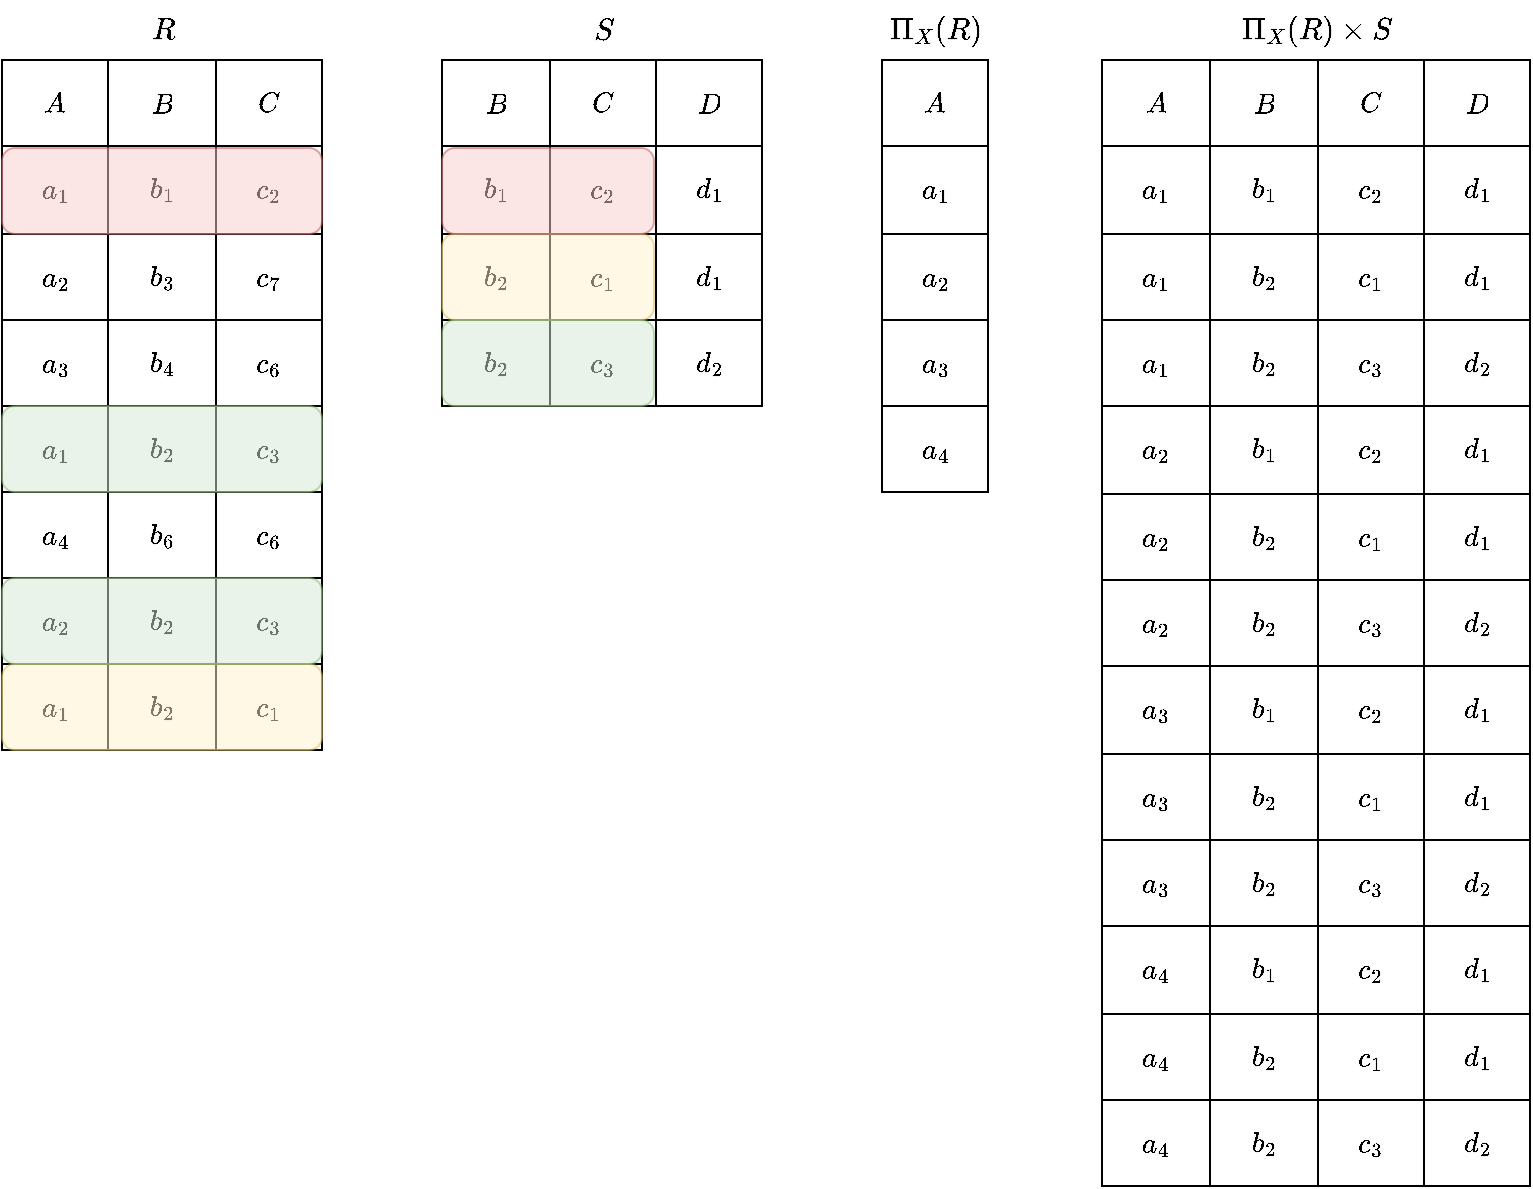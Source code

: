 <mxfile version="20.6.2" type="device"><diagram id="r21cO6l6nDGmUwfQzFEw" name="第 1 页"><mxGraphModel dx="782" dy="573" grid="1" gridSize="10" guides="1" tooltips="1" connect="1" arrows="1" fold="1" page="1" pageScale="1" pageWidth="1169" pageHeight="827" math="1" shadow="0"><root><mxCell id="0"/><mxCell id="1" parent="0"/><mxCell id="3NCls9P4OUBvB1QhRY8x-1" value="" style="shape=table;html=1;whiteSpace=wrap;startSize=0;container=1;collapsible=0;childLayout=tableLayout;" vertex="1" parent="1"><mxGeometry x="130" y="241" width="160" height="345" as="geometry"/></mxCell><mxCell id="3NCls9P4OUBvB1QhRY8x-2" value="" style="shape=tableRow;horizontal=0;startSize=0;swimlaneHead=0;swimlaneBody=0;top=0;left=0;bottom=0;right=0;collapsible=0;dropTarget=0;fillColor=none;points=[[0,0.5],[1,0.5]];portConstraint=eastwest;" vertex="1" parent="3NCls9P4OUBvB1QhRY8x-1"><mxGeometry width="160" height="43" as="geometry"/></mxCell><mxCell id="3NCls9P4OUBvB1QhRY8x-3" value="&lt;b&gt;$$A$$&lt;/b&gt;" style="shape=partialRectangle;html=1;whiteSpace=wrap;connectable=0;fillColor=none;top=0;left=0;bottom=0;right=0;overflow=hidden;" vertex="1" parent="3NCls9P4OUBvB1QhRY8x-2"><mxGeometry width="53" height="43" as="geometry"><mxRectangle width="53" height="43" as="alternateBounds"/></mxGeometry></mxCell><mxCell id="3NCls9P4OUBvB1QhRY8x-4" value="&lt;b&gt;$$B$$&lt;/b&gt;" style="shape=partialRectangle;html=1;whiteSpace=wrap;connectable=0;fillColor=none;top=0;left=0;bottom=0;right=0;overflow=hidden;" vertex="1" parent="3NCls9P4OUBvB1QhRY8x-2"><mxGeometry x="53" width="54" height="43" as="geometry"><mxRectangle width="54" height="43" as="alternateBounds"/></mxGeometry></mxCell><mxCell id="3NCls9P4OUBvB1QhRY8x-5" value="&lt;b&gt;$$C$$&lt;/b&gt;" style="shape=partialRectangle;html=1;whiteSpace=wrap;connectable=0;fillColor=none;top=0;left=0;bottom=0;right=0;overflow=hidden;" vertex="1" parent="3NCls9P4OUBvB1QhRY8x-2"><mxGeometry x="107" width="53" height="43" as="geometry"><mxRectangle width="53" height="43" as="alternateBounds"/></mxGeometry></mxCell><mxCell id="3NCls9P4OUBvB1QhRY8x-6" value="" style="shape=tableRow;horizontal=0;startSize=0;swimlaneHead=0;swimlaneBody=0;top=0;left=0;bottom=0;right=0;collapsible=0;dropTarget=0;fillColor=none;points=[[0,0.5],[1,0.5]];portConstraint=eastwest;" vertex="1" parent="3NCls9P4OUBvB1QhRY8x-1"><mxGeometry y="43" width="160" height="44" as="geometry"/></mxCell><mxCell id="3NCls9P4OUBvB1QhRY8x-7" value="$$a_1$$" style="shape=partialRectangle;html=1;whiteSpace=wrap;connectable=0;fillColor=none;top=0;left=0;bottom=0;right=0;overflow=hidden;" vertex="1" parent="3NCls9P4OUBvB1QhRY8x-6"><mxGeometry width="53" height="44" as="geometry"><mxRectangle width="53" height="44" as="alternateBounds"/></mxGeometry></mxCell><mxCell id="3NCls9P4OUBvB1QhRY8x-8" value="$$b_1$$" style="shape=partialRectangle;html=1;whiteSpace=wrap;connectable=0;fillColor=none;top=0;left=0;bottom=0;right=0;overflow=hidden;" vertex="1" parent="3NCls9P4OUBvB1QhRY8x-6"><mxGeometry x="53" width="54" height="44" as="geometry"><mxRectangle width="54" height="44" as="alternateBounds"/></mxGeometry></mxCell><mxCell id="3NCls9P4OUBvB1QhRY8x-9" value="$$c_2$$" style="shape=partialRectangle;html=1;whiteSpace=wrap;connectable=0;fillColor=none;top=0;left=0;bottom=0;right=0;overflow=hidden;" vertex="1" parent="3NCls9P4OUBvB1QhRY8x-6"><mxGeometry x="107" width="53" height="44" as="geometry"><mxRectangle width="53" height="44" as="alternateBounds"/></mxGeometry></mxCell><mxCell id="3NCls9P4OUBvB1QhRY8x-10" value="" style="shape=tableRow;horizontal=0;startSize=0;swimlaneHead=0;swimlaneBody=0;top=0;left=0;bottom=0;right=0;collapsible=0;dropTarget=0;fillColor=none;points=[[0,0.5],[1,0.5]];portConstraint=eastwest;" vertex="1" parent="3NCls9P4OUBvB1QhRY8x-1"><mxGeometry y="87" width="160" height="43" as="geometry"/></mxCell><mxCell id="3NCls9P4OUBvB1QhRY8x-11" value="$$a_2$$" style="shape=partialRectangle;html=1;whiteSpace=wrap;connectable=0;fillColor=none;top=0;left=0;bottom=0;right=0;overflow=hidden;" vertex="1" parent="3NCls9P4OUBvB1QhRY8x-10"><mxGeometry width="53" height="43" as="geometry"><mxRectangle width="53" height="43" as="alternateBounds"/></mxGeometry></mxCell><mxCell id="3NCls9P4OUBvB1QhRY8x-12" value="$$b_3$$" style="shape=partialRectangle;html=1;whiteSpace=wrap;connectable=0;fillColor=none;top=0;left=0;bottom=0;right=0;overflow=hidden;" vertex="1" parent="3NCls9P4OUBvB1QhRY8x-10"><mxGeometry x="53" width="54" height="43" as="geometry"><mxRectangle width="54" height="43" as="alternateBounds"/></mxGeometry></mxCell><mxCell id="3NCls9P4OUBvB1QhRY8x-13" value="$$c_7$$" style="shape=partialRectangle;html=1;whiteSpace=wrap;connectable=0;fillColor=none;top=0;left=0;bottom=0;right=0;overflow=hidden;pointerEvents=1;" vertex="1" parent="3NCls9P4OUBvB1QhRY8x-10"><mxGeometry x="107" width="53" height="43" as="geometry"><mxRectangle width="53" height="43" as="alternateBounds"/></mxGeometry></mxCell><mxCell id="3NCls9P4OUBvB1QhRY8x-14" style="shape=tableRow;horizontal=0;startSize=0;swimlaneHead=0;swimlaneBody=0;top=0;left=0;bottom=0;right=0;collapsible=0;dropTarget=0;fillColor=none;points=[[0,0.5],[1,0.5]];portConstraint=eastwest;" vertex="1" parent="3NCls9P4OUBvB1QhRY8x-1"><mxGeometry y="130" width="160" height="43" as="geometry"/></mxCell><mxCell id="3NCls9P4OUBvB1QhRY8x-15" value="$$a_3$$" style="shape=partialRectangle;html=1;whiteSpace=wrap;connectable=0;fillColor=none;top=0;left=0;bottom=0;right=0;overflow=hidden;" vertex="1" parent="3NCls9P4OUBvB1QhRY8x-14"><mxGeometry width="53" height="43" as="geometry"><mxRectangle width="53" height="43" as="alternateBounds"/></mxGeometry></mxCell><mxCell id="3NCls9P4OUBvB1QhRY8x-16" value="$$b_4$$" style="shape=partialRectangle;html=1;whiteSpace=wrap;connectable=0;fillColor=none;top=0;left=0;bottom=0;right=0;overflow=hidden;" vertex="1" parent="3NCls9P4OUBvB1QhRY8x-14"><mxGeometry x="53" width="54" height="43" as="geometry"><mxRectangle width="54" height="43" as="alternateBounds"/></mxGeometry></mxCell><mxCell id="3NCls9P4OUBvB1QhRY8x-17" value="$$c_6$$" style="shape=partialRectangle;html=1;whiteSpace=wrap;connectable=0;fillColor=none;top=0;left=0;bottom=0;right=0;overflow=hidden;pointerEvents=1;" vertex="1" parent="3NCls9P4OUBvB1QhRY8x-14"><mxGeometry x="107" width="53" height="43" as="geometry"><mxRectangle width="53" height="43" as="alternateBounds"/></mxGeometry></mxCell><mxCell id="3NCls9P4OUBvB1QhRY8x-18" style="shape=tableRow;horizontal=0;startSize=0;swimlaneHead=0;swimlaneBody=0;top=0;left=0;bottom=0;right=0;collapsible=0;dropTarget=0;fillColor=none;points=[[0,0.5],[1,0.5]];portConstraint=eastwest;" vertex="1" parent="3NCls9P4OUBvB1QhRY8x-1"><mxGeometry y="173" width="160" height="43" as="geometry"/></mxCell><mxCell id="3NCls9P4OUBvB1QhRY8x-19" value="$$a_1$$" style="shape=partialRectangle;html=1;whiteSpace=wrap;connectable=0;fillColor=none;top=0;left=0;bottom=0;right=0;overflow=hidden;" vertex="1" parent="3NCls9P4OUBvB1QhRY8x-18"><mxGeometry width="53" height="43" as="geometry"><mxRectangle width="53" height="43" as="alternateBounds"/></mxGeometry></mxCell><mxCell id="3NCls9P4OUBvB1QhRY8x-20" value="$$b_2$$" style="shape=partialRectangle;html=1;whiteSpace=wrap;connectable=0;fillColor=none;top=0;left=0;bottom=0;right=0;overflow=hidden;" vertex="1" parent="3NCls9P4OUBvB1QhRY8x-18"><mxGeometry x="53" width="54" height="43" as="geometry"><mxRectangle width="54" height="43" as="alternateBounds"/></mxGeometry></mxCell><mxCell id="3NCls9P4OUBvB1QhRY8x-21" value="$$c_3$$" style="shape=partialRectangle;html=1;whiteSpace=wrap;connectable=0;fillColor=none;top=0;left=0;bottom=0;right=0;overflow=hidden;pointerEvents=1;" vertex="1" parent="3NCls9P4OUBvB1QhRY8x-18"><mxGeometry x="107" width="53" height="43" as="geometry"><mxRectangle width="53" height="43" as="alternateBounds"/></mxGeometry></mxCell><mxCell id="3NCls9P4OUBvB1QhRY8x-22" style="shape=tableRow;horizontal=0;startSize=0;swimlaneHead=0;swimlaneBody=0;top=0;left=0;bottom=0;right=0;collapsible=0;dropTarget=0;fillColor=none;points=[[0,0.5],[1,0.5]];portConstraint=eastwest;" vertex="1" parent="3NCls9P4OUBvB1QhRY8x-1"><mxGeometry y="216" width="160" height="43" as="geometry"/></mxCell><mxCell id="3NCls9P4OUBvB1QhRY8x-23" value="$$a_4$$" style="shape=partialRectangle;html=1;whiteSpace=wrap;connectable=0;fillColor=none;top=0;left=0;bottom=0;right=0;overflow=hidden;" vertex="1" parent="3NCls9P4OUBvB1QhRY8x-22"><mxGeometry width="53" height="43" as="geometry"><mxRectangle width="53" height="43" as="alternateBounds"/></mxGeometry></mxCell><mxCell id="3NCls9P4OUBvB1QhRY8x-24" value="$$b_6$$" style="shape=partialRectangle;html=1;whiteSpace=wrap;connectable=0;fillColor=none;top=0;left=0;bottom=0;right=0;overflow=hidden;" vertex="1" parent="3NCls9P4OUBvB1QhRY8x-22"><mxGeometry x="53" width="54" height="43" as="geometry"><mxRectangle width="54" height="43" as="alternateBounds"/></mxGeometry></mxCell><mxCell id="3NCls9P4OUBvB1QhRY8x-25" value="$$c_6$$" style="shape=partialRectangle;html=1;whiteSpace=wrap;connectable=0;fillColor=none;top=0;left=0;bottom=0;right=0;overflow=hidden;pointerEvents=1;" vertex="1" parent="3NCls9P4OUBvB1QhRY8x-22"><mxGeometry x="107" width="53" height="43" as="geometry"><mxRectangle width="53" height="43" as="alternateBounds"/></mxGeometry></mxCell><mxCell id="3NCls9P4OUBvB1QhRY8x-26" style="shape=tableRow;horizontal=0;startSize=0;swimlaneHead=0;swimlaneBody=0;top=0;left=0;bottom=0;right=0;collapsible=0;dropTarget=0;fillColor=none;points=[[0,0.5],[1,0.5]];portConstraint=eastwest;" vertex="1" parent="3NCls9P4OUBvB1QhRY8x-1"><mxGeometry y="259" width="160" height="43" as="geometry"/></mxCell><mxCell id="3NCls9P4OUBvB1QhRY8x-27" value="$$a_2$$" style="shape=partialRectangle;html=1;whiteSpace=wrap;connectable=0;fillColor=none;top=0;left=0;bottom=0;right=0;overflow=hidden;" vertex="1" parent="3NCls9P4OUBvB1QhRY8x-26"><mxGeometry width="53" height="43" as="geometry"><mxRectangle width="53" height="43" as="alternateBounds"/></mxGeometry></mxCell><mxCell id="3NCls9P4OUBvB1QhRY8x-28" value="$$b_2$$" style="shape=partialRectangle;html=1;whiteSpace=wrap;connectable=0;fillColor=none;top=0;left=0;bottom=0;right=0;overflow=hidden;" vertex="1" parent="3NCls9P4OUBvB1QhRY8x-26"><mxGeometry x="53" width="54" height="43" as="geometry"><mxRectangle width="54" height="43" as="alternateBounds"/></mxGeometry></mxCell><mxCell id="3NCls9P4OUBvB1QhRY8x-29" value="$$c_3$$" style="shape=partialRectangle;html=1;whiteSpace=wrap;connectable=0;fillColor=none;top=0;left=0;bottom=0;right=0;overflow=hidden;pointerEvents=1;" vertex="1" parent="3NCls9P4OUBvB1QhRY8x-26"><mxGeometry x="107" width="53" height="43" as="geometry"><mxRectangle width="53" height="43" as="alternateBounds"/></mxGeometry></mxCell><mxCell id="3NCls9P4OUBvB1QhRY8x-30" style="shape=tableRow;horizontal=0;startSize=0;swimlaneHead=0;swimlaneBody=0;top=0;left=0;bottom=0;right=0;collapsible=0;dropTarget=0;fillColor=none;points=[[0,0.5],[1,0.5]];portConstraint=eastwest;" vertex="1" parent="3NCls9P4OUBvB1QhRY8x-1"><mxGeometry y="302" width="160" height="43" as="geometry"/></mxCell><mxCell id="3NCls9P4OUBvB1QhRY8x-31" value="$$a_1$$" style="shape=partialRectangle;html=1;whiteSpace=wrap;connectable=0;fillColor=none;top=0;left=0;bottom=0;right=0;overflow=hidden;" vertex="1" parent="3NCls9P4OUBvB1QhRY8x-30"><mxGeometry width="53" height="43" as="geometry"><mxRectangle width="53" height="43" as="alternateBounds"/></mxGeometry></mxCell><mxCell id="3NCls9P4OUBvB1QhRY8x-32" value="$$b_2$$" style="shape=partialRectangle;html=1;whiteSpace=wrap;connectable=0;fillColor=none;top=0;left=0;bottom=0;right=0;overflow=hidden;" vertex="1" parent="3NCls9P4OUBvB1QhRY8x-30"><mxGeometry x="53" width="54" height="43" as="geometry"><mxRectangle width="54" height="43" as="alternateBounds"/></mxGeometry></mxCell><mxCell id="3NCls9P4OUBvB1QhRY8x-33" value="$$c_1$$" style="shape=partialRectangle;html=1;whiteSpace=wrap;connectable=0;fillColor=none;top=0;left=0;bottom=0;right=0;overflow=hidden;pointerEvents=1;" vertex="1" parent="3NCls9P4OUBvB1QhRY8x-30"><mxGeometry x="107" width="53" height="43" as="geometry"><mxRectangle width="53" height="43" as="alternateBounds"/></mxGeometry></mxCell><mxCell id="3NCls9P4OUBvB1QhRY8x-35" value="" style="shape=table;html=1;whiteSpace=wrap;startSize=0;container=1;collapsible=0;childLayout=tableLayout;" vertex="1" parent="1"><mxGeometry x="350" y="241" width="160" height="173" as="geometry"/></mxCell><mxCell id="3NCls9P4OUBvB1QhRY8x-36" value="" style="shape=tableRow;horizontal=0;startSize=0;swimlaneHead=0;swimlaneBody=0;top=0;left=0;bottom=0;right=0;collapsible=0;dropTarget=0;fillColor=none;points=[[0,0.5],[1,0.5]];portConstraint=eastwest;" vertex="1" parent="3NCls9P4OUBvB1QhRY8x-35"><mxGeometry width="160" height="43" as="geometry"/></mxCell><mxCell id="3NCls9P4OUBvB1QhRY8x-38" value="&lt;b&gt;$$B$$&lt;/b&gt;" style="shape=partialRectangle;html=1;whiteSpace=wrap;connectable=0;fillColor=none;top=0;left=0;bottom=0;right=0;overflow=hidden;" vertex="1" parent="3NCls9P4OUBvB1QhRY8x-36"><mxGeometry width="54" height="43" as="geometry"><mxRectangle width="54" height="43" as="alternateBounds"/></mxGeometry></mxCell><mxCell id="3NCls9P4OUBvB1QhRY8x-39" value="&lt;b&gt;$$C$$&lt;/b&gt;" style="shape=partialRectangle;html=1;whiteSpace=wrap;connectable=0;fillColor=none;top=0;left=0;bottom=0;right=0;overflow=hidden;" vertex="1" parent="3NCls9P4OUBvB1QhRY8x-36"><mxGeometry x="54" width="53" height="43" as="geometry"><mxRectangle width="53" height="43" as="alternateBounds"/></mxGeometry></mxCell><mxCell id="3NCls9P4OUBvB1QhRY8x-68" value="&lt;b&gt;$$D$$&lt;/b&gt;" style="shape=partialRectangle;html=1;whiteSpace=wrap;connectable=0;fillColor=none;top=0;left=0;bottom=0;right=0;overflow=hidden;" vertex="1" parent="3NCls9P4OUBvB1QhRY8x-36"><mxGeometry x="107" width="53" height="43" as="geometry"><mxRectangle width="53" height="43" as="alternateBounds"/></mxGeometry></mxCell><mxCell id="3NCls9P4OUBvB1QhRY8x-40" value="" style="shape=tableRow;horizontal=0;startSize=0;swimlaneHead=0;swimlaneBody=0;top=0;left=0;bottom=0;right=0;collapsible=0;dropTarget=0;fillColor=none;points=[[0,0.5],[1,0.5]];portConstraint=eastwest;" vertex="1" parent="3NCls9P4OUBvB1QhRY8x-35"><mxGeometry y="43" width="160" height="44" as="geometry"/></mxCell><mxCell id="3NCls9P4OUBvB1QhRY8x-42" value="$$b_1$$" style="shape=partialRectangle;html=1;whiteSpace=wrap;connectable=0;fillColor=none;top=0;left=0;bottom=0;right=0;overflow=hidden;" vertex="1" parent="3NCls9P4OUBvB1QhRY8x-40"><mxGeometry width="54" height="44" as="geometry"><mxRectangle width="54" height="44" as="alternateBounds"/></mxGeometry></mxCell><mxCell id="3NCls9P4OUBvB1QhRY8x-43" value="$$c_2$$" style="shape=partialRectangle;html=1;whiteSpace=wrap;connectable=0;fillColor=none;top=0;left=0;bottom=0;right=0;overflow=hidden;" vertex="1" parent="3NCls9P4OUBvB1QhRY8x-40"><mxGeometry x="54" width="53" height="44" as="geometry"><mxRectangle width="53" height="44" as="alternateBounds"/></mxGeometry></mxCell><mxCell id="3NCls9P4OUBvB1QhRY8x-69" value="$$d_1$$" style="shape=partialRectangle;html=1;whiteSpace=wrap;connectable=0;fillColor=none;top=0;left=0;bottom=0;right=0;overflow=hidden;" vertex="1" parent="3NCls9P4OUBvB1QhRY8x-40"><mxGeometry x="107" width="53" height="44" as="geometry"><mxRectangle width="53" height="44" as="alternateBounds"/></mxGeometry></mxCell><mxCell id="3NCls9P4OUBvB1QhRY8x-44" value="" style="shape=tableRow;horizontal=0;startSize=0;swimlaneHead=0;swimlaneBody=0;top=0;left=0;bottom=0;right=0;collapsible=0;dropTarget=0;fillColor=none;points=[[0,0.5],[1,0.5]];portConstraint=eastwest;" vertex="1" parent="3NCls9P4OUBvB1QhRY8x-35"><mxGeometry y="87" width="160" height="43" as="geometry"/></mxCell><mxCell id="3NCls9P4OUBvB1QhRY8x-46" value="$$b_2$$" style="shape=partialRectangle;html=1;whiteSpace=wrap;connectable=0;fillColor=none;top=0;left=0;bottom=0;right=0;overflow=hidden;" vertex="1" parent="3NCls9P4OUBvB1QhRY8x-44"><mxGeometry width="54" height="43" as="geometry"><mxRectangle width="54" height="43" as="alternateBounds"/></mxGeometry></mxCell><mxCell id="3NCls9P4OUBvB1QhRY8x-47" value="$$c_1$$" style="shape=partialRectangle;html=1;whiteSpace=wrap;connectable=0;fillColor=none;top=0;left=0;bottom=0;right=0;overflow=hidden;pointerEvents=1;" vertex="1" parent="3NCls9P4OUBvB1QhRY8x-44"><mxGeometry x="54" width="53" height="43" as="geometry"><mxRectangle width="53" height="43" as="alternateBounds"/></mxGeometry></mxCell><mxCell id="3NCls9P4OUBvB1QhRY8x-70" value="$$d_1$$" style="shape=partialRectangle;html=1;whiteSpace=wrap;connectable=0;fillColor=none;top=0;left=0;bottom=0;right=0;overflow=hidden;pointerEvents=1;" vertex="1" parent="3NCls9P4OUBvB1QhRY8x-44"><mxGeometry x="107" width="53" height="43" as="geometry"><mxRectangle width="53" height="43" as="alternateBounds"/></mxGeometry></mxCell><mxCell id="3NCls9P4OUBvB1QhRY8x-48" style="shape=tableRow;horizontal=0;startSize=0;swimlaneHead=0;swimlaneBody=0;top=0;left=0;bottom=0;right=0;collapsible=0;dropTarget=0;fillColor=none;points=[[0,0.5],[1,0.5]];portConstraint=eastwest;" vertex="1" parent="3NCls9P4OUBvB1QhRY8x-35"><mxGeometry y="130" width="160" height="43" as="geometry"/></mxCell><mxCell id="3NCls9P4OUBvB1QhRY8x-50" value="$$b_2$$" style="shape=partialRectangle;html=1;whiteSpace=wrap;connectable=0;fillColor=none;top=0;left=0;bottom=0;right=0;overflow=hidden;" vertex="1" parent="3NCls9P4OUBvB1QhRY8x-48"><mxGeometry width="54" height="43" as="geometry"><mxRectangle width="54" height="43" as="alternateBounds"/></mxGeometry></mxCell><mxCell id="3NCls9P4OUBvB1QhRY8x-51" value="$$c_3$$" style="shape=partialRectangle;html=1;whiteSpace=wrap;connectable=0;fillColor=none;top=0;left=0;bottom=0;right=0;overflow=hidden;pointerEvents=1;" vertex="1" parent="3NCls9P4OUBvB1QhRY8x-48"><mxGeometry x="54" width="53" height="43" as="geometry"><mxRectangle width="53" height="43" as="alternateBounds"/></mxGeometry></mxCell><mxCell id="3NCls9P4OUBvB1QhRY8x-71" value="$$d_2$$" style="shape=partialRectangle;html=1;whiteSpace=wrap;connectable=0;fillColor=none;top=0;left=0;bottom=0;right=0;overflow=hidden;pointerEvents=1;" vertex="1" parent="3NCls9P4OUBvB1QhRY8x-48"><mxGeometry x="107" width="53" height="43" as="geometry"><mxRectangle width="53" height="43" as="alternateBounds"/></mxGeometry></mxCell><mxCell id="3NCls9P4OUBvB1QhRY8x-78" value="" style="rounded=1;whiteSpace=wrap;html=1;fontSize=13;fillColor=#fff2cc;strokeColor=#d6b656;opacity=50;" vertex="1" parent="1"><mxGeometry x="130" y="543" width="160" height="43" as="geometry"/></mxCell><mxCell id="3NCls9P4OUBvB1QhRY8x-79" value="" style="rounded=1;whiteSpace=wrap;html=1;fontSize=13;fillColor=#f8cecc;strokeColor=#b85450;opacity=50;" vertex="1" parent="1"><mxGeometry x="130" y="285" width="160" height="43" as="geometry"/></mxCell><mxCell id="3NCls9P4OUBvB1QhRY8x-80" value="" style="rounded=1;whiteSpace=wrap;html=1;fontSize=13;fillColor=#d5e8d4;strokeColor=#82b366;opacity=50;" vertex="1" parent="1"><mxGeometry x="130" y="414" width="160" height="43" as="geometry"/></mxCell><mxCell id="3NCls9P4OUBvB1QhRY8x-81" value="" style="rounded=1;whiteSpace=wrap;html=1;fontSize=13;fillColor=#d5e8d4;strokeColor=#82b366;opacity=50;" vertex="1" parent="1"><mxGeometry x="130" y="500" width="160" height="43" as="geometry"/></mxCell><mxCell id="3NCls9P4OUBvB1QhRY8x-82" value="" style="rounded=1;whiteSpace=wrap;html=1;fontSize=13;fillColor=#fff2cc;strokeColor=#d6b656;opacity=50;" vertex="1" parent="1"><mxGeometry x="350" y="328" width="106" height="43" as="geometry"/></mxCell><mxCell id="3NCls9P4OUBvB1QhRY8x-83" value="" style="rounded=1;whiteSpace=wrap;html=1;fontSize=13;fillColor=#d5e8d4;strokeColor=#82b366;opacity=50;" vertex="1" parent="1"><mxGeometry x="350" y="371" width="106" height="43" as="geometry"/></mxCell><mxCell id="3NCls9P4OUBvB1QhRY8x-84" value="" style="rounded=1;whiteSpace=wrap;html=1;fontSize=13;fillColor=#f8cecc;strokeColor=#b85450;opacity=50;" vertex="1" parent="1"><mxGeometry x="350" y="285" width="106" height="43" as="geometry"/></mxCell><mxCell id="3NCls9P4OUBvB1QhRY8x-85" value="$$R$$" style="text;html=1;align=center;verticalAlign=middle;resizable=0;points=[];autosize=1;strokeColor=none;fillColor=none;fontSize=13;" vertex="1" parent="1"><mxGeometry x="180" y="211" width="60" height="30" as="geometry"/></mxCell><mxCell id="3NCls9P4OUBvB1QhRY8x-86" value="$$S$$" style="text;html=1;align=center;verticalAlign=middle;resizable=0;points=[];autosize=1;strokeColor=none;fillColor=none;fontSize=13;" vertex="1" parent="1"><mxGeometry x="400" y="211" width="60" height="30" as="geometry"/></mxCell><mxCell id="3NCls9P4OUBvB1QhRY8x-87" value="" style="shape=table;html=1;whiteSpace=wrap;startSize=0;container=1;collapsible=0;childLayout=tableLayout;" vertex="1" parent="1"><mxGeometry x="570" y="241" width="53" height="216" as="geometry"/></mxCell><mxCell id="3NCls9P4OUBvB1QhRY8x-88" value="" style="shape=tableRow;horizontal=0;startSize=0;swimlaneHead=0;swimlaneBody=0;top=0;left=0;bottom=0;right=0;collapsible=0;dropTarget=0;fillColor=none;points=[[0,0.5],[1,0.5]];portConstraint=eastwest;" vertex="1" parent="3NCls9P4OUBvB1QhRY8x-87"><mxGeometry width="53" height="43" as="geometry"/></mxCell><mxCell id="3NCls9P4OUBvB1QhRY8x-89" value="&lt;b&gt;$$A$$&lt;/b&gt;" style="shape=partialRectangle;html=1;whiteSpace=wrap;connectable=0;fillColor=none;top=0;left=0;bottom=0;right=0;overflow=hidden;" vertex="1" parent="3NCls9P4OUBvB1QhRY8x-88"><mxGeometry width="53" height="43" as="geometry"><mxRectangle width="53" height="43" as="alternateBounds"/></mxGeometry></mxCell><mxCell id="3NCls9P4OUBvB1QhRY8x-92" value="" style="shape=tableRow;horizontal=0;startSize=0;swimlaneHead=0;swimlaneBody=0;top=0;left=0;bottom=0;right=0;collapsible=0;dropTarget=0;fillColor=none;points=[[0,0.5],[1,0.5]];portConstraint=eastwest;" vertex="1" parent="3NCls9P4OUBvB1QhRY8x-87"><mxGeometry y="43" width="53" height="44" as="geometry"/></mxCell><mxCell id="3NCls9P4OUBvB1QhRY8x-93" value="$$a_1$$" style="shape=partialRectangle;html=1;whiteSpace=wrap;connectable=0;fillColor=none;top=0;left=0;bottom=0;right=0;overflow=hidden;" vertex="1" parent="3NCls9P4OUBvB1QhRY8x-92"><mxGeometry width="53" height="44" as="geometry"><mxRectangle width="53" height="44" as="alternateBounds"/></mxGeometry></mxCell><mxCell id="3NCls9P4OUBvB1QhRY8x-96" value="" style="shape=tableRow;horizontal=0;startSize=0;swimlaneHead=0;swimlaneBody=0;top=0;left=0;bottom=0;right=0;collapsible=0;dropTarget=0;fillColor=none;points=[[0,0.5],[1,0.5]];portConstraint=eastwest;" vertex="1" parent="3NCls9P4OUBvB1QhRY8x-87"><mxGeometry y="87" width="53" height="43" as="geometry"/></mxCell><mxCell id="3NCls9P4OUBvB1QhRY8x-97" value="$$a_2$$" style="shape=partialRectangle;html=1;whiteSpace=wrap;connectable=0;fillColor=none;top=0;left=0;bottom=0;right=0;overflow=hidden;" vertex="1" parent="3NCls9P4OUBvB1QhRY8x-96"><mxGeometry width="53" height="43" as="geometry"><mxRectangle width="53" height="43" as="alternateBounds"/></mxGeometry></mxCell><mxCell id="3NCls9P4OUBvB1QhRY8x-100" style="shape=tableRow;horizontal=0;startSize=0;swimlaneHead=0;swimlaneBody=0;top=0;left=0;bottom=0;right=0;collapsible=0;dropTarget=0;fillColor=none;points=[[0,0.5],[1,0.5]];portConstraint=eastwest;" vertex="1" parent="3NCls9P4OUBvB1QhRY8x-87"><mxGeometry y="130" width="53" height="43" as="geometry"/></mxCell><mxCell id="3NCls9P4OUBvB1QhRY8x-101" value="$$a_3$$" style="shape=partialRectangle;html=1;whiteSpace=wrap;connectable=0;fillColor=none;top=0;left=0;bottom=0;right=0;overflow=hidden;" vertex="1" parent="3NCls9P4OUBvB1QhRY8x-100"><mxGeometry width="53" height="43" as="geometry"><mxRectangle width="53" height="43" as="alternateBounds"/></mxGeometry></mxCell><mxCell id="3NCls9P4OUBvB1QhRY8x-104" style="shape=tableRow;horizontal=0;startSize=0;swimlaneHead=0;swimlaneBody=0;top=0;left=0;bottom=0;right=0;collapsible=0;dropTarget=0;fillColor=none;points=[[0,0.5],[1,0.5]];portConstraint=eastwest;" vertex="1" parent="3NCls9P4OUBvB1QhRY8x-87"><mxGeometry y="173" width="53" height="43" as="geometry"/></mxCell><mxCell id="3NCls9P4OUBvB1QhRY8x-105" value="$$a_4$$" style="shape=partialRectangle;html=1;whiteSpace=wrap;connectable=0;fillColor=none;top=0;left=0;bottom=0;right=0;overflow=hidden;" vertex="1" parent="3NCls9P4OUBvB1QhRY8x-104"><mxGeometry width="53" height="43" as="geometry"><mxRectangle width="53" height="43" as="alternateBounds"/></mxGeometry></mxCell><mxCell id="3NCls9P4OUBvB1QhRY8x-121" value="$$\Pi_X(R)$$" style="text;html=1;align=center;verticalAlign=middle;resizable=0;points=[];autosize=1;strokeColor=none;fillColor=none;fontSize=13;fontFamily=Helvetica;fontColor=#000000;" vertex="1" parent="1"><mxGeometry x="546.5" y="211" width="100" height="30" as="geometry"/></mxCell><mxCell id="3NCls9P4OUBvB1QhRY8x-126" value="$$\Pi_X(R)\times S$$" style="text;html=1;align=center;verticalAlign=middle;resizable=0;points=[];autosize=1;strokeColor=none;fillColor=none;fontSize=13;fontFamily=Helvetica;fontColor=#000000;" vertex="1" parent="1"><mxGeometry x="712" y="211" width="150" height="30" as="geometry"/></mxCell><mxCell id="3NCls9P4OUBvB1QhRY8x-154" value="" style="shape=table;html=1;whiteSpace=wrap;startSize=0;container=1;collapsible=0;childLayout=tableLayout;" vertex="1" parent="1"><mxGeometry x="680" y="241" width="214" height="563" as="geometry"/></mxCell><mxCell id="3NCls9P4OUBvB1QhRY8x-155" value="" style="shape=tableRow;horizontal=0;startSize=0;swimlaneHead=0;swimlaneBody=0;top=0;left=0;bottom=0;right=0;collapsible=0;dropTarget=0;fillColor=none;points=[[0,0.5],[1,0.5]];portConstraint=eastwest;" vertex="1" parent="3NCls9P4OUBvB1QhRY8x-154"><mxGeometry width="214" height="43" as="geometry"/></mxCell><mxCell id="3NCls9P4OUBvB1QhRY8x-228" value="&lt;b&gt;$$A$$&lt;/b&gt;" style="shape=partialRectangle;html=1;whiteSpace=wrap;connectable=0;fillColor=none;top=0;left=0;bottom=0;right=0;overflow=hidden;" vertex="1" parent="3NCls9P4OUBvB1QhRY8x-155"><mxGeometry width="54" height="43" as="geometry"><mxRectangle width="54" height="43" as="alternateBounds"/></mxGeometry></mxCell><mxCell id="3NCls9P4OUBvB1QhRY8x-156" value="&lt;b&gt;$$B$$&lt;/b&gt;" style="shape=partialRectangle;html=1;whiteSpace=wrap;connectable=0;fillColor=none;top=0;left=0;bottom=0;right=0;overflow=hidden;" vertex="1" parent="3NCls9P4OUBvB1QhRY8x-155"><mxGeometry x="54" width="54" height="43" as="geometry"><mxRectangle width="54" height="43" as="alternateBounds"/></mxGeometry></mxCell><mxCell id="3NCls9P4OUBvB1QhRY8x-157" value="&lt;b&gt;$$C$$&lt;/b&gt;" style="shape=partialRectangle;html=1;whiteSpace=wrap;connectable=0;fillColor=none;top=0;left=0;bottom=0;right=0;overflow=hidden;" vertex="1" parent="3NCls9P4OUBvB1QhRY8x-155"><mxGeometry x="108" width="53" height="43" as="geometry"><mxRectangle width="53" height="43" as="alternateBounds"/></mxGeometry></mxCell><mxCell id="3NCls9P4OUBvB1QhRY8x-158" value="&lt;b&gt;$$D$$&lt;/b&gt;" style="shape=partialRectangle;html=1;whiteSpace=wrap;connectable=0;fillColor=none;top=0;left=0;bottom=0;right=0;overflow=hidden;" vertex="1" parent="3NCls9P4OUBvB1QhRY8x-155"><mxGeometry x="161" width="53" height="43" as="geometry"><mxRectangle width="53" height="43" as="alternateBounds"/></mxGeometry></mxCell><mxCell id="3NCls9P4OUBvB1QhRY8x-159" value="" style="shape=tableRow;horizontal=0;startSize=0;swimlaneHead=0;swimlaneBody=0;top=0;left=0;bottom=0;right=0;collapsible=0;dropTarget=0;fillColor=none;points=[[0,0.5],[1,0.5]];portConstraint=eastwest;" vertex="1" parent="3NCls9P4OUBvB1QhRY8x-154"><mxGeometry y="43" width="214" height="44" as="geometry"/></mxCell><mxCell id="3NCls9P4OUBvB1QhRY8x-229" value="$$a_1$$" style="shape=partialRectangle;html=1;whiteSpace=wrap;connectable=0;fillColor=none;top=0;left=0;bottom=0;right=0;overflow=hidden;" vertex="1" parent="3NCls9P4OUBvB1QhRY8x-159"><mxGeometry width="54" height="44" as="geometry"><mxRectangle width="54" height="44" as="alternateBounds"/></mxGeometry></mxCell><mxCell id="3NCls9P4OUBvB1QhRY8x-160" value="$$b_1$$" style="shape=partialRectangle;html=1;whiteSpace=wrap;connectable=0;fillColor=none;top=0;left=0;bottom=0;right=0;overflow=hidden;" vertex="1" parent="3NCls9P4OUBvB1QhRY8x-159"><mxGeometry x="54" width="54" height="44" as="geometry"><mxRectangle width="54" height="44" as="alternateBounds"/></mxGeometry></mxCell><mxCell id="3NCls9P4OUBvB1QhRY8x-161" value="$$c_2$$" style="shape=partialRectangle;html=1;whiteSpace=wrap;connectable=0;fillColor=none;top=0;left=0;bottom=0;right=0;overflow=hidden;" vertex="1" parent="3NCls9P4OUBvB1QhRY8x-159"><mxGeometry x="108" width="53" height="44" as="geometry"><mxRectangle width="53" height="44" as="alternateBounds"/></mxGeometry></mxCell><mxCell id="3NCls9P4OUBvB1QhRY8x-162" value="$$d_1$$" style="shape=partialRectangle;html=1;whiteSpace=wrap;connectable=0;fillColor=none;top=0;left=0;bottom=0;right=0;overflow=hidden;" vertex="1" parent="3NCls9P4OUBvB1QhRY8x-159"><mxGeometry x="161" width="53" height="44" as="geometry"><mxRectangle width="53" height="44" as="alternateBounds"/></mxGeometry></mxCell><mxCell id="3NCls9P4OUBvB1QhRY8x-163" value="" style="shape=tableRow;horizontal=0;startSize=0;swimlaneHead=0;swimlaneBody=0;top=0;left=0;bottom=0;right=0;collapsible=0;dropTarget=0;fillColor=none;points=[[0,0.5],[1,0.5]];portConstraint=eastwest;" vertex="1" parent="3NCls9P4OUBvB1QhRY8x-154"><mxGeometry y="87" width="214" height="43" as="geometry"/></mxCell><mxCell id="3NCls9P4OUBvB1QhRY8x-230" value="$$a_1$$" style="shape=partialRectangle;html=1;whiteSpace=wrap;connectable=0;fillColor=none;top=0;left=0;bottom=0;right=0;overflow=hidden;" vertex="1" parent="3NCls9P4OUBvB1QhRY8x-163"><mxGeometry width="54" height="43" as="geometry"><mxRectangle width="54" height="43" as="alternateBounds"/></mxGeometry></mxCell><mxCell id="3NCls9P4OUBvB1QhRY8x-164" value="$$b_2$$" style="shape=partialRectangle;html=1;whiteSpace=wrap;connectable=0;fillColor=none;top=0;left=0;bottom=0;right=0;overflow=hidden;" vertex="1" parent="3NCls9P4OUBvB1QhRY8x-163"><mxGeometry x="54" width="54" height="43" as="geometry"><mxRectangle width="54" height="43" as="alternateBounds"/></mxGeometry></mxCell><mxCell id="3NCls9P4OUBvB1QhRY8x-165" value="$$c_1$$" style="shape=partialRectangle;html=1;whiteSpace=wrap;connectable=0;fillColor=none;top=0;left=0;bottom=0;right=0;overflow=hidden;pointerEvents=1;" vertex="1" parent="3NCls9P4OUBvB1QhRY8x-163"><mxGeometry x="108" width="53" height="43" as="geometry"><mxRectangle width="53" height="43" as="alternateBounds"/></mxGeometry></mxCell><mxCell id="3NCls9P4OUBvB1QhRY8x-166" value="$$d_1$$" style="shape=partialRectangle;html=1;whiteSpace=wrap;connectable=0;fillColor=none;top=0;left=0;bottom=0;right=0;overflow=hidden;pointerEvents=1;" vertex="1" parent="3NCls9P4OUBvB1QhRY8x-163"><mxGeometry x="161" width="53" height="43" as="geometry"><mxRectangle width="53" height="43" as="alternateBounds"/></mxGeometry></mxCell><mxCell id="3NCls9P4OUBvB1QhRY8x-167" style="shape=tableRow;horizontal=0;startSize=0;swimlaneHead=0;swimlaneBody=0;top=0;left=0;bottom=0;right=0;collapsible=0;dropTarget=0;fillColor=none;points=[[0,0.5],[1,0.5]];portConstraint=eastwest;" vertex="1" parent="3NCls9P4OUBvB1QhRY8x-154"><mxGeometry y="130" width="214" height="43" as="geometry"/></mxCell><mxCell id="3NCls9P4OUBvB1QhRY8x-231" value="$$a_1$$" style="shape=partialRectangle;html=1;whiteSpace=wrap;connectable=0;fillColor=none;top=0;left=0;bottom=0;right=0;overflow=hidden;" vertex="1" parent="3NCls9P4OUBvB1QhRY8x-167"><mxGeometry width="54" height="43" as="geometry"><mxRectangle width="54" height="43" as="alternateBounds"/></mxGeometry></mxCell><mxCell id="3NCls9P4OUBvB1QhRY8x-168" value="$$b_2$$" style="shape=partialRectangle;html=1;whiteSpace=wrap;connectable=0;fillColor=none;top=0;left=0;bottom=0;right=0;overflow=hidden;" vertex="1" parent="3NCls9P4OUBvB1QhRY8x-167"><mxGeometry x="54" width="54" height="43" as="geometry"><mxRectangle width="54" height="43" as="alternateBounds"/></mxGeometry></mxCell><mxCell id="3NCls9P4OUBvB1QhRY8x-169" value="$$c_3$$" style="shape=partialRectangle;html=1;whiteSpace=wrap;connectable=0;fillColor=none;top=0;left=0;bottom=0;right=0;overflow=hidden;pointerEvents=1;" vertex="1" parent="3NCls9P4OUBvB1QhRY8x-167"><mxGeometry x="108" width="53" height="43" as="geometry"><mxRectangle width="53" height="43" as="alternateBounds"/></mxGeometry></mxCell><mxCell id="3NCls9P4OUBvB1QhRY8x-170" value="$$d_2$$" style="shape=partialRectangle;html=1;whiteSpace=wrap;connectable=0;fillColor=none;top=0;left=0;bottom=0;right=0;overflow=hidden;pointerEvents=1;" vertex="1" parent="3NCls9P4OUBvB1QhRY8x-167"><mxGeometry x="161" width="53" height="43" as="geometry"><mxRectangle width="53" height="43" as="alternateBounds"/></mxGeometry></mxCell><mxCell id="3NCls9P4OUBvB1QhRY8x-192" value="" style="shape=tableRow;horizontal=0;startSize=0;swimlaneHead=0;swimlaneBody=0;top=0;left=0;bottom=0;right=0;collapsible=0;dropTarget=0;fillColor=none;points=[[0,0.5],[1,0.5]];portConstraint=eastwest;" vertex="1" parent="3NCls9P4OUBvB1QhRY8x-154"><mxGeometry y="173" width="214" height="44" as="geometry"/></mxCell><mxCell id="3NCls9P4OUBvB1QhRY8x-232" value="$$a_2$$" style="shape=partialRectangle;html=1;whiteSpace=wrap;connectable=0;fillColor=none;top=0;left=0;bottom=0;right=0;overflow=hidden;" vertex="1" parent="3NCls9P4OUBvB1QhRY8x-192"><mxGeometry width="54" height="44" as="geometry"><mxRectangle width="54" height="44" as="alternateBounds"/></mxGeometry></mxCell><mxCell id="3NCls9P4OUBvB1QhRY8x-193" value="$$b_1$$" style="shape=partialRectangle;html=1;whiteSpace=wrap;connectable=0;fillColor=none;top=0;left=0;bottom=0;right=0;overflow=hidden;" vertex="1" parent="3NCls9P4OUBvB1QhRY8x-192"><mxGeometry x="54" width="54" height="44" as="geometry"><mxRectangle width="54" height="44" as="alternateBounds"/></mxGeometry></mxCell><mxCell id="3NCls9P4OUBvB1QhRY8x-194" value="$$c_2$$" style="shape=partialRectangle;html=1;whiteSpace=wrap;connectable=0;fillColor=none;top=0;left=0;bottom=0;right=0;overflow=hidden;" vertex="1" parent="3NCls9P4OUBvB1QhRY8x-192"><mxGeometry x="108" width="53" height="44" as="geometry"><mxRectangle width="53" height="44" as="alternateBounds"/></mxGeometry></mxCell><mxCell id="3NCls9P4OUBvB1QhRY8x-195" value="$$d_1$$" style="shape=partialRectangle;html=1;whiteSpace=wrap;connectable=0;fillColor=none;top=0;left=0;bottom=0;right=0;overflow=hidden;" vertex="1" parent="3NCls9P4OUBvB1QhRY8x-192"><mxGeometry x="161" width="53" height="44" as="geometry"><mxRectangle width="53" height="44" as="alternateBounds"/></mxGeometry></mxCell><mxCell id="3NCls9P4OUBvB1QhRY8x-196" value="" style="shape=tableRow;horizontal=0;startSize=0;swimlaneHead=0;swimlaneBody=0;top=0;left=0;bottom=0;right=0;collapsible=0;dropTarget=0;fillColor=none;points=[[0,0.5],[1,0.5]];portConstraint=eastwest;" vertex="1" parent="3NCls9P4OUBvB1QhRY8x-154"><mxGeometry y="217" width="214" height="43" as="geometry"/></mxCell><mxCell id="3NCls9P4OUBvB1QhRY8x-233" value="$$a_2$$" style="shape=partialRectangle;html=1;whiteSpace=wrap;connectable=0;fillColor=none;top=0;left=0;bottom=0;right=0;overflow=hidden;" vertex="1" parent="3NCls9P4OUBvB1QhRY8x-196"><mxGeometry width="54" height="43" as="geometry"><mxRectangle width="54" height="43" as="alternateBounds"/></mxGeometry></mxCell><mxCell id="3NCls9P4OUBvB1QhRY8x-197" value="$$b_2$$" style="shape=partialRectangle;html=1;whiteSpace=wrap;connectable=0;fillColor=none;top=0;left=0;bottom=0;right=0;overflow=hidden;" vertex="1" parent="3NCls9P4OUBvB1QhRY8x-196"><mxGeometry x="54" width="54" height="43" as="geometry"><mxRectangle width="54" height="43" as="alternateBounds"/></mxGeometry></mxCell><mxCell id="3NCls9P4OUBvB1QhRY8x-198" value="$$c_1$$" style="shape=partialRectangle;html=1;whiteSpace=wrap;connectable=0;fillColor=none;top=0;left=0;bottom=0;right=0;overflow=hidden;pointerEvents=1;" vertex="1" parent="3NCls9P4OUBvB1QhRY8x-196"><mxGeometry x="108" width="53" height="43" as="geometry"><mxRectangle width="53" height="43" as="alternateBounds"/></mxGeometry></mxCell><mxCell id="3NCls9P4OUBvB1QhRY8x-199" value="$$d_1$$" style="shape=partialRectangle;html=1;whiteSpace=wrap;connectable=0;fillColor=none;top=0;left=0;bottom=0;right=0;overflow=hidden;pointerEvents=1;" vertex="1" parent="3NCls9P4OUBvB1QhRY8x-196"><mxGeometry x="161" width="53" height="43" as="geometry"><mxRectangle width="53" height="43" as="alternateBounds"/></mxGeometry></mxCell><mxCell id="3NCls9P4OUBvB1QhRY8x-200" style="shape=tableRow;horizontal=0;startSize=0;swimlaneHead=0;swimlaneBody=0;top=0;left=0;bottom=0;right=0;collapsible=0;dropTarget=0;fillColor=none;points=[[0,0.5],[1,0.5]];portConstraint=eastwest;" vertex="1" parent="3NCls9P4OUBvB1QhRY8x-154"><mxGeometry y="260" width="214" height="43" as="geometry"/></mxCell><mxCell id="3NCls9P4OUBvB1QhRY8x-234" value="$$a_2$$" style="shape=partialRectangle;html=1;whiteSpace=wrap;connectable=0;fillColor=none;top=0;left=0;bottom=0;right=0;overflow=hidden;" vertex="1" parent="3NCls9P4OUBvB1QhRY8x-200"><mxGeometry width="54" height="43" as="geometry"><mxRectangle width="54" height="43" as="alternateBounds"/></mxGeometry></mxCell><mxCell id="3NCls9P4OUBvB1QhRY8x-201" value="$$b_2$$" style="shape=partialRectangle;html=1;whiteSpace=wrap;connectable=0;fillColor=none;top=0;left=0;bottom=0;right=0;overflow=hidden;" vertex="1" parent="3NCls9P4OUBvB1QhRY8x-200"><mxGeometry x="54" width="54" height="43" as="geometry"><mxRectangle width="54" height="43" as="alternateBounds"/></mxGeometry></mxCell><mxCell id="3NCls9P4OUBvB1QhRY8x-202" value="$$c_3$$" style="shape=partialRectangle;html=1;whiteSpace=wrap;connectable=0;fillColor=none;top=0;left=0;bottom=0;right=0;overflow=hidden;pointerEvents=1;" vertex="1" parent="3NCls9P4OUBvB1QhRY8x-200"><mxGeometry x="108" width="53" height="43" as="geometry"><mxRectangle width="53" height="43" as="alternateBounds"/></mxGeometry></mxCell><mxCell id="3NCls9P4OUBvB1QhRY8x-203" value="$$d_2$$" style="shape=partialRectangle;html=1;whiteSpace=wrap;connectable=0;fillColor=none;top=0;left=0;bottom=0;right=0;overflow=hidden;pointerEvents=1;" vertex="1" parent="3NCls9P4OUBvB1QhRY8x-200"><mxGeometry x="161" width="53" height="43" as="geometry"><mxRectangle width="53" height="43" as="alternateBounds"/></mxGeometry></mxCell><mxCell id="3NCls9P4OUBvB1QhRY8x-204" value="" style="shape=tableRow;horizontal=0;startSize=0;swimlaneHead=0;swimlaneBody=0;top=0;left=0;bottom=0;right=0;collapsible=0;dropTarget=0;fillColor=none;points=[[0,0.5],[1,0.5]];portConstraint=eastwest;" vertex="1" parent="3NCls9P4OUBvB1QhRY8x-154"><mxGeometry y="303" width="214" height="44" as="geometry"/></mxCell><mxCell id="3NCls9P4OUBvB1QhRY8x-235" value="$$a_3$$" style="shape=partialRectangle;html=1;whiteSpace=wrap;connectable=0;fillColor=none;top=0;left=0;bottom=0;right=0;overflow=hidden;" vertex="1" parent="3NCls9P4OUBvB1QhRY8x-204"><mxGeometry width="54" height="44" as="geometry"><mxRectangle width="54" height="44" as="alternateBounds"/></mxGeometry></mxCell><mxCell id="3NCls9P4OUBvB1QhRY8x-205" value="$$b_1$$" style="shape=partialRectangle;html=1;whiteSpace=wrap;connectable=0;fillColor=none;top=0;left=0;bottom=0;right=0;overflow=hidden;" vertex="1" parent="3NCls9P4OUBvB1QhRY8x-204"><mxGeometry x="54" width="54" height="44" as="geometry"><mxRectangle width="54" height="44" as="alternateBounds"/></mxGeometry></mxCell><mxCell id="3NCls9P4OUBvB1QhRY8x-206" value="$$c_2$$" style="shape=partialRectangle;html=1;whiteSpace=wrap;connectable=0;fillColor=none;top=0;left=0;bottom=0;right=0;overflow=hidden;" vertex="1" parent="3NCls9P4OUBvB1QhRY8x-204"><mxGeometry x="108" width="53" height="44" as="geometry"><mxRectangle width="53" height="44" as="alternateBounds"/></mxGeometry></mxCell><mxCell id="3NCls9P4OUBvB1QhRY8x-207" value="$$d_1$$" style="shape=partialRectangle;html=1;whiteSpace=wrap;connectable=0;fillColor=none;top=0;left=0;bottom=0;right=0;overflow=hidden;" vertex="1" parent="3NCls9P4OUBvB1QhRY8x-204"><mxGeometry x="161" width="53" height="44" as="geometry"><mxRectangle width="53" height="44" as="alternateBounds"/></mxGeometry></mxCell><mxCell id="3NCls9P4OUBvB1QhRY8x-208" value="" style="shape=tableRow;horizontal=0;startSize=0;swimlaneHead=0;swimlaneBody=0;top=0;left=0;bottom=0;right=0;collapsible=0;dropTarget=0;fillColor=none;points=[[0,0.5],[1,0.5]];portConstraint=eastwest;" vertex="1" parent="3NCls9P4OUBvB1QhRY8x-154"><mxGeometry y="347" width="214" height="43" as="geometry"/></mxCell><mxCell id="3NCls9P4OUBvB1QhRY8x-236" value="$$a_3$$" style="shape=partialRectangle;html=1;whiteSpace=wrap;connectable=0;fillColor=none;top=0;left=0;bottom=0;right=0;overflow=hidden;" vertex="1" parent="3NCls9P4OUBvB1QhRY8x-208"><mxGeometry width="54" height="43" as="geometry"><mxRectangle width="54" height="43" as="alternateBounds"/></mxGeometry></mxCell><mxCell id="3NCls9P4OUBvB1QhRY8x-209" value="$$b_2$$" style="shape=partialRectangle;html=1;whiteSpace=wrap;connectable=0;fillColor=none;top=0;left=0;bottom=0;right=0;overflow=hidden;" vertex="1" parent="3NCls9P4OUBvB1QhRY8x-208"><mxGeometry x="54" width="54" height="43" as="geometry"><mxRectangle width="54" height="43" as="alternateBounds"/></mxGeometry></mxCell><mxCell id="3NCls9P4OUBvB1QhRY8x-210" value="$$c_1$$" style="shape=partialRectangle;html=1;whiteSpace=wrap;connectable=0;fillColor=none;top=0;left=0;bottom=0;right=0;overflow=hidden;pointerEvents=1;" vertex="1" parent="3NCls9P4OUBvB1QhRY8x-208"><mxGeometry x="108" width="53" height="43" as="geometry"><mxRectangle width="53" height="43" as="alternateBounds"/></mxGeometry></mxCell><mxCell id="3NCls9P4OUBvB1QhRY8x-211" value="$$d_1$$" style="shape=partialRectangle;html=1;whiteSpace=wrap;connectable=0;fillColor=none;top=0;left=0;bottom=0;right=0;overflow=hidden;pointerEvents=1;" vertex="1" parent="3NCls9P4OUBvB1QhRY8x-208"><mxGeometry x="161" width="53" height="43" as="geometry"><mxRectangle width="53" height="43" as="alternateBounds"/></mxGeometry></mxCell><mxCell id="3NCls9P4OUBvB1QhRY8x-212" style="shape=tableRow;horizontal=0;startSize=0;swimlaneHead=0;swimlaneBody=0;top=0;left=0;bottom=0;right=0;collapsible=0;dropTarget=0;fillColor=none;points=[[0,0.5],[1,0.5]];portConstraint=eastwest;" vertex="1" parent="3NCls9P4OUBvB1QhRY8x-154"><mxGeometry y="390" width="214" height="43" as="geometry"/></mxCell><mxCell id="3NCls9P4OUBvB1QhRY8x-237" value="$$a_3$$" style="shape=partialRectangle;html=1;whiteSpace=wrap;connectable=0;fillColor=none;top=0;left=0;bottom=0;right=0;overflow=hidden;" vertex="1" parent="3NCls9P4OUBvB1QhRY8x-212"><mxGeometry width="54" height="43" as="geometry"><mxRectangle width="54" height="43" as="alternateBounds"/></mxGeometry></mxCell><mxCell id="3NCls9P4OUBvB1QhRY8x-213" value="$$b_2$$" style="shape=partialRectangle;html=1;whiteSpace=wrap;connectable=0;fillColor=none;top=0;left=0;bottom=0;right=0;overflow=hidden;" vertex="1" parent="3NCls9P4OUBvB1QhRY8x-212"><mxGeometry x="54" width="54" height="43" as="geometry"><mxRectangle width="54" height="43" as="alternateBounds"/></mxGeometry></mxCell><mxCell id="3NCls9P4OUBvB1QhRY8x-214" value="$$c_3$$" style="shape=partialRectangle;html=1;whiteSpace=wrap;connectable=0;fillColor=none;top=0;left=0;bottom=0;right=0;overflow=hidden;pointerEvents=1;" vertex="1" parent="3NCls9P4OUBvB1QhRY8x-212"><mxGeometry x="108" width="53" height="43" as="geometry"><mxRectangle width="53" height="43" as="alternateBounds"/></mxGeometry></mxCell><mxCell id="3NCls9P4OUBvB1QhRY8x-215" value="$$d_2$$" style="shape=partialRectangle;html=1;whiteSpace=wrap;connectable=0;fillColor=none;top=0;left=0;bottom=0;right=0;overflow=hidden;pointerEvents=1;" vertex="1" parent="3NCls9P4OUBvB1QhRY8x-212"><mxGeometry x="161" width="53" height="43" as="geometry"><mxRectangle width="53" height="43" as="alternateBounds"/></mxGeometry></mxCell><mxCell id="3NCls9P4OUBvB1QhRY8x-216" value="" style="shape=tableRow;horizontal=0;startSize=0;swimlaneHead=0;swimlaneBody=0;top=0;left=0;bottom=0;right=0;collapsible=0;dropTarget=0;fillColor=none;points=[[0,0.5],[1,0.5]];portConstraint=eastwest;" vertex="1" parent="3NCls9P4OUBvB1QhRY8x-154"><mxGeometry y="433" width="214" height="44" as="geometry"/></mxCell><mxCell id="3NCls9P4OUBvB1QhRY8x-238" value="$$a_4$$" style="shape=partialRectangle;html=1;whiteSpace=wrap;connectable=0;fillColor=none;top=0;left=0;bottom=0;right=0;overflow=hidden;" vertex="1" parent="3NCls9P4OUBvB1QhRY8x-216"><mxGeometry width="54" height="44" as="geometry"><mxRectangle width="54" height="44" as="alternateBounds"/></mxGeometry></mxCell><mxCell id="3NCls9P4OUBvB1QhRY8x-217" value="$$b_1$$" style="shape=partialRectangle;html=1;whiteSpace=wrap;connectable=0;fillColor=none;top=0;left=0;bottom=0;right=0;overflow=hidden;" vertex="1" parent="3NCls9P4OUBvB1QhRY8x-216"><mxGeometry x="54" width="54" height="44" as="geometry"><mxRectangle width="54" height="44" as="alternateBounds"/></mxGeometry></mxCell><mxCell id="3NCls9P4OUBvB1QhRY8x-218" value="$$c_2$$" style="shape=partialRectangle;html=1;whiteSpace=wrap;connectable=0;fillColor=none;top=0;left=0;bottom=0;right=0;overflow=hidden;" vertex="1" parent="3NCls9P4OUBvB1QhRY8x-216"><mxGeometry x="108" width="53" height="44" as="geometry"><mxRectangle width="53" height="44" as="alternateBounds"/></mxGeometry></mxCell><mxCell id="3NCls9P4OUBvB1QhRY8x-219" value="$$d_1$$" style="shape=partialRectangle;html=1;whiteSpace=wrap;connectable=0;fillColor=none;top=0;left=0;bottom=0;right=0;overflow=hidden;" vertex="1" parent="3NCls9P4OUBvB1QhRY8x-216"><mxGeometry x="161" width="53" height="44" as="geometry"><mxRectangle width="53" height="44" as="alternateBounds"/></mxGeometry></mxCell><mxCell id="3NCls9P4OUBvB1QhRY8x-220" value="" style="shape=tableRow;horizontal=0;startSize=0;swimlaneHead=0;swimlaneBody=0;top=0;left=0;bottom=0;right=0;collapsible=0;dropTarget=0;fillColor=none;points=[[0,0.5],[1,0.5]];portConstraint=eastwest;" vertex="1" parent="3NCls9P4OUBvB1QhRY8x-154"><mxGeometry y="477" width="214" height="43" as="geometry"/></mxCell><mxCell id="3NCls9P4OUBvB1QhRY8x-239" value="$$a_4$$" style="shape=partialRectangle;html=1;whiteSpace=wrap;connectable=0;fillColor=none;top=0;left=0;bottom=0;right=0;overflow=hidden;" vertex="1" parent="3NCls9P4OUBvB1QhRY8x-220"><mxGeometry width="54" height="43" as="geometry"><mxRectangle width="54" height="43" as="alternateBounds"/></mxGeometry></mxCell><mxCell id="3NCls9P4OUBvB1QhRY8x-221" value="$$b_2$$" style="shape=partialRectangle;html=1;whiteSpace=wrap;connectable=0;fillColor=none;top=0;left=0;bottom=0;right=0;overflow=hidden;" vertex="1" parent="3NCls9P4OUBvB1QhRY8x-220"><mxGeometry x="54" width="54" height="43" as="geometry"><mxRectangle width="54" height="43" as="alternateBounds"/></mxGeometry></mxCell><mxCell id="3NCls9P4OUBvB1QhRY8x-222" value="$$c_1$$" style="shape=partialRectangle;html=1;whiteSpace=wrap;connectable=0;fillColor=none;top=0;left=0;bottom=0;right=0;overflow=hidden;pointerEvents=1;" vertex="1" parent="3NCls9P4OUBvB1QhRY8x-220"><mxGeometry x="108" width="53" height="43" as="geometry"><mxRectangle width="53" height="43" as="alternateBounds"/></mxGeometry></mxCell><mxCell id="3NCls9P4OUBvB1QhRY8x-223" value="$$d_1$$" style="shape=partialRectangle;html=1;whiteSpace=wrap;connectable=0;fillColor=none;top=0;left=0;bottom=0;right=0;overflow=hidden;pointerEvents=1;" vertex="1" parent="3NCls9P4OUBvB1QhRY8x-220"><mxGeometry x="161" width="53" height="43" as="geometry"><mxRectangle width="53" height="43" as="alternateBounds"/></mxGeometry></mxCell><mxCell id="3NCls9P4OUBvB1QhRY8x-224" style="shape=tableRow;horizontal=0;startSize=0;swimlaneHead=0;swimlaneBody=0;top=0;left=0;bottom=0;right=0;collapsible=0;dropTarget=0;fillColor=none;points=[[0,0.5],[1,0.5]];portConstraint=eastwest;" vertex="1" parent="3NCls9P4OUBvB1QhRY8x-154"><mxGeometry y="520" width="214" height="43" as="geometry"/></mxCell><mxCell id="3NCls9P4OUBvB1QhRY8x-240" value="$$a_4$$" style="shape=partialRectangle;html=1;whiteSpace=wrap;connectable=0;fillColor=none;top=0;left=0;bottom=0;right=0;overflow=hidden;" vertex="1" parent="3NCls9P4OUBvB1QhRY8x-224"><mxGeometry width="54" height="43" as="geometry"><mxRectangle width="54" height="43" as="alternateBounds"/></mxGeometry></mxCell><mxCell id="3NCls9P4OUBvB1QhRY8x-225" value="$$b_2$$" style="shape=partialRectangle;html=1;whiteSpace=wrap;connectable=0;fillColor=none;top=0;left=0;bottom=0;right=0;overflow=hidden;" vertex="1" parent="3NCls9P4OUBvB1QhRY8x-224"><mxGeometry x="54" width="54" height="43" as="geometry"><mxRectangle width="54" height="43" as="alternateBounds"/></mxGeometry></mxCell><mxCell id="3NCls9P4OUBvB1QhRY8x-226" value="$$c_3$$" style="shape=partialRectangle;html=1;whiteSpace=wrap;connectable=0;fillColor=none;top=0;left=0;bottom=0;right=0;overflow=hidden;pointerEvents=1;" vertex="1" parent="3NCls9P4OUBvB1QhRY8x-224"><mxGeometry x="108" width="53" height="43" as="geometry"><mxRectangle width="53" height="43" as="alternateBounds"/></mxGeometry></mxCell><mxCell id="3NCls9P4OUBvB1QhRY8x-227" value="$$d_2$$" style="shape=partialRectangle;html=1;whiteSpace=wrap;connectable=0;fillColor=none;top=0;left=0;bottom=0;right=0;overflow=hidden;pointerEvents=1;" vertex="1" parent="3NCls9P4OUBvB1QhRY8x-224"><mxGeometry x="161" width="53" height="43" as="geometry"><mxRectangle width="53" height="43" as="alternateBounds"/></mxGeometry></mxCell></root></mxGraphModel></diagram></mxfile>